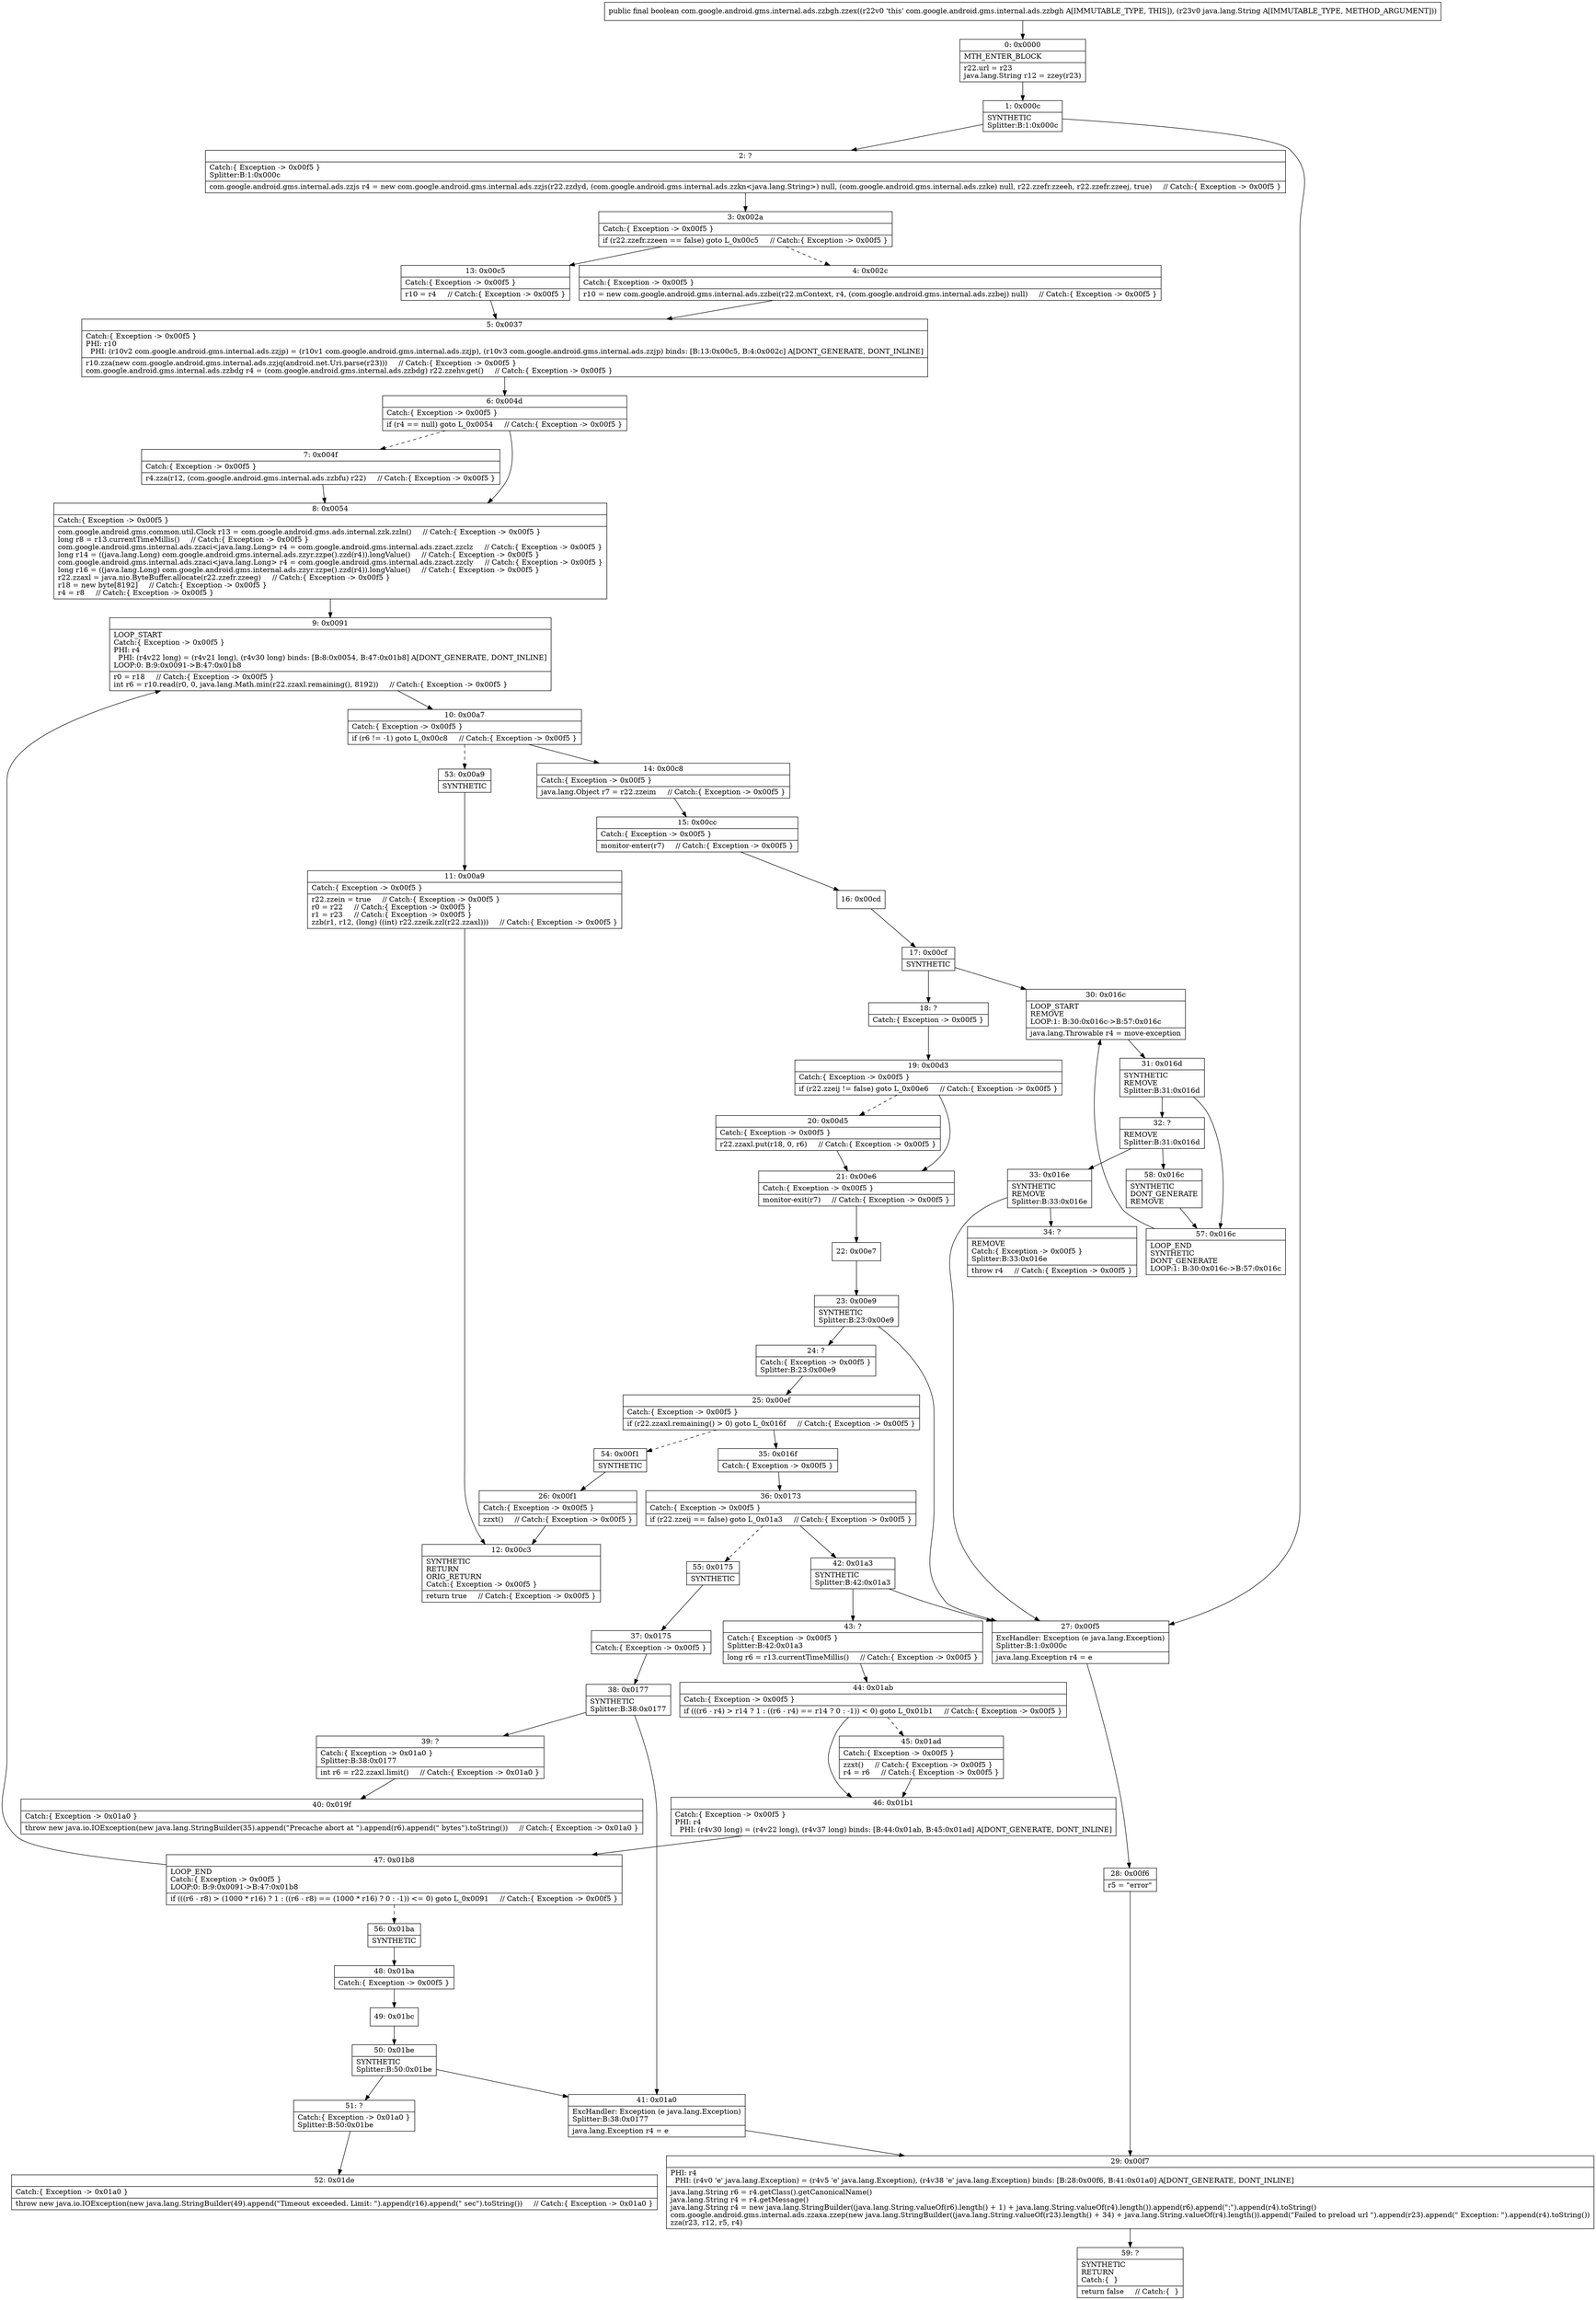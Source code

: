 digraph "CFG forcom.google.android.gms.internal.ads.zzbgh.zzex(Ljava\/lang\/String;)Z" {
Node_0 [shape=record,label="{0\:\ 0x0000|MTH_ENTER_BLOCK\l|r22.url = r23\ljava.lang.String r12 = zzey(r23)\l}"];
Node_1 [shape=record,label="{1\:\ 0x000c|SYNTHETIC\lSplitter:B:1:0x000c\l}"];
Node_2 [shape=record,label="{2\:\ ?|Catch:\{ Exception \-\> 0x00f5 \}\lSplitter:B:1:0x000c\l|com.google.android.gms.internal.ads.zzjs r4 = new com.google.android.gms.internal.ads.zzjs(r22.zzdyd, (com.google.android.gms.internal.ads.zzkn\<java.lang.String\>) null, (com.google.android.gms.internal.ads.zzke) null, r22.zzefr.zzeeh, r22.zzefr.zzeej, true)     \/\/ Catch:\{ Exception \-\> 0x00f5 \}\l}"];
Node_3 [shape=record,label="{3\:\ 0x002a|Catch:\{ Exception \-\> 0x00f5 \}\l|if (r22.zzefr.zzeen == false) goto L_0x00c5     \/\/ Catch:\{ Exception \-\> 0x00f5 \}\l}"];
Node_4 [shape=record,label="{4\:\ 0x002c|Catch:\{ Exception \-\> 0x00f5 \}\l|r10 = new com.google.android.gms.internal.ads.zzbei(r22.mContext, r4, (com.google.android.gms.internal.ads.zzbej) null)     \/\/ Catch:\{ Exception \-\> 0x00f5 \}\l}"];
Node_5 [shape=record,label="{5\:\ 0x0037|Catch:\{ Exception \-\> 0x00f5 \}\lPHI: r10 \l  PHI: (r10v2 com.google.android.gms.internal.ads.zzjp) = (r10v1 com.google.android.gms.internal.ads.zzjp), (r10v3 com.google.android.gms.internal.ads.zzjp) binds: [B:13:0x00c5, B:4:0x002c] A[DONT_GENERATE, DONT_INLINE]\l|r10.zza(new com.google.android.gms.internal.ads.zzjq(android.net.Uri.parse(r23)))     \/\/ Catch:\{ Exception \-\> 0x00f5 \}\lcom.google.android.gms.internal.ads.zzbdg r4 = (com.google.android.gms.internal.ads.zzbdg) r22.zzehv.get()     \/\/ Catch:\{ Exception \-\> 0x00f5 \}\l}"];
Node_6 [shape=record,label="{6\:\ 0x004d|Catch:\{ Exception \-\> 0x00f5 \}\l|if (r4 == null) goto L_0x0054     \/\/ Catch:\{ Exception \-\> 0x00f5 \}\l}"];
Node_7 [shape=record,label="{7\:\ 0x004f|Catch:\{ Exception \-\> 0x00f5 \}\l|r4.zza(r12, (com.google.android.gms.internal.ads.zzbfu) r22)     \/\/ Catch:\{ Exception \-\> 0x00f5 \}\l}"];
Node_8 [shape=record,label="{8\:\ 0x0054|Catch:\{ Exception \-\> 0x00f5 \}\l|com.google.android.gms.common.util.Clock r13 = com.google.android.gms.ads.internal.zzk.zzln()     \/\/ Catch:\{ Exception \-\> 0x00f5 \}\llong r8 = r13.currentTimeMillis()     \/\/ Catch:\{ Exception \-\> 0x00f5 \}\lcom.google.android.gms.internal.ads.zzaci\<java.lang.Long\> r4 = com.google.android.gms.internal.ads.zzact.zzclz     \/\/ Catch:\{ Exception \-\> 0x00f5 \}\llong r14 = ((java.lang.Long) com.google.android.gms.internal.ads.zzyr.zzpe().zzd(r4)).longValue()     \/\/ Catch:\{ Exception \-\> 0x00f5 \}\lcom.google.android.gms.internal.ads.zzaci\<java.lang.Long\> r4 = com.google.android.gms.internal.ads.zzact.zzcly     \/\/ Catch:\{ Exception \-\> 0x00f5 \}\llong r16 = ((java.lang.Long) com.google.android.gms.internal.ads.zzyr.zzpe().zzd(r4)).longValue()     \/\/ Catch:\{ Exception \-\> 0x00f5 \}\lr22.zzaxl = java.nio.ByteBuffer.allocate(r22.zzefr.zzeeg)     \/\/ Catch:\{ Exception \-\> 0x00f5 \}\lr18 = new byte[8192]     \/\/ Catch:\{ Exception \-\> 0x00f5 \}\lr4 = r8     \/\/ Catch:\{ Exception \-\> 0x00f5 \}\l}"];
Node_9 [shape=record,label="{9\:\ 0x0091|LOOP_START\lCatch:\{ Exception \-\> 0x00f5 \}\lPHI: r4 \l  PHI: (r4v22 long) = (r4v21 long), (r4v30 long) binds: [B:8:0x0054, B:47:0x01b8] A[DONT_GENERATE, DONT_INLINE]\lLOOP:0: B:9:0x0091\-\>B:47:0x01b8\l|r0 = r18     \/\/ Catch:\{ Exception \-\> 0x00f5 \}\lint r6 = r10.read(r0, 0, java.lang.Math.min(r22.zzaxl.remaining(), 8192))     \/\/ Catch:\{ Exception \-\> 0x00f5 \}\l}"];
Node_10 [shape=record,label="{10\:\ 0x00a7|Catch:\{ Exception \-\> 0x00f5 \}\l|if (r6 != \-1) goto L_0x00c8     \/\/ Catch:\{ Exception \-\> 0x00f5 \}\l}"];
Node_11 [shape=record,label="{11\:\ 0x00a9|Catch:\{ Exception \-\> 0x00f5 \}\l|r22.zzein = true     \/\/ Catch:\{ Exception \-\> 0x00f5 \}\lr0 = r22     \/\/ Catch:\{ Exception \-\> 0x00f5 \}\lr1 = r23     \/\/ Catch:\{ Exception \-\> 0x00f5 \}\lzzb(r1, r12, (long) ((int) r22.zzeik.zzl(r22.zzaxl)))     \/\/ Catch:\{ Exception \-\> 0x00f5 \}\l}"];
Node_12 [shape=record,label="{12\:\ 0x00c3|SYNTHETIC\lRETURN\lORIG_RETURN\lCatch:\{ Exception \-\> 0x00f5 \}\l|return true     \/\/ Catch:\{ Exception \-\> 0x00f5 \}\l}"];
Node_13 [shape=record,label="{13\:\ 0x00c5|Catch:\{ Exception \-\> 0x00f5 \}\l|r10 = r4     \/\/ Catch:\{ Exception \-\> 0x00f5 \}\l}"];
Node_14 [shape=record,label="{14\:\ 0x00c8|Catch:\{ Exception \-\> 0x00f5 \}\l|java.lang.Object r7 = r22.zzeim     \/\/ Catch:\{ Exception \-\> 0x00f5 \}\l}"];
Node_15 [shape=record,label="{15\:\ 0x00cc|Catch:\{ Exception \-\> 0x00f5 \}\l|monitor\-enter(r7)     \/\/ Catch:\{ Exception \-\> 0x00f5 \}\l}"];
Node_16 [shape=record,label="{16\:\ 0x00cd}"];
Node_17 [shape=record,label="{17\:\ 0x00cf|SYNTHETIC\l}"];
Node_18 [shape=record,label="{18\:\ ?|Catch:\{ Exception \-\> 0x00f5 \}\l}"];
Node_19 [shape=record,label="{19\:\ 0x00d3|Catch:\{ Exception \-\> 0x00f5 \}\l|if (r22.zzeij != false) goto L_0x00e6     \/\/ Catch:\{ Exception \-\> 0x00f5 \}\l}"];
Node_20 [shape=record,label="{20\:\ 0x00d5|Catch:\{ Exception \-\> 0x00f5 \}\l|r22.zzaxl.put(r18, 0, r6)     \/\/ Catch:\{ Exception \-\> 0x00f5 \}\l}"];
Node_21 [shape=record,label="{21\:\ 0x00e6|Catch:\{ Exception \-\> 0x00f5 \}\l|monitor\-exit(r7)     \/\/ Catch:\{ Exception \-\> 0x00f5 \}\l}"];
Node_22 [shape=record,label="{22\:\ 0x00e7}"];
Node_23 [shape=record,label="{23\:\ 0x00e9|SYNTHETIC\lSplitter:B:23:0x00e9\l}"];
Node_24 [shape=record,label="{24\:\ ?|Catch:\{ Exception \-\> 0x00f5 \}\lSplitter:B:23:0x00e9\l}"];
Node_25 [shape=record,label="{25\:\ 0x00ef|Catch:\{ Exception \-\> 0x00f5 \}\l|if (r22.zzaxl.remaining() \> 0) goto L_0x016f     \/\/ Catch:\{ Exception \-\> 0x00f5 \}\l}"];
Node_26 [shape=record,label="{26\:\ 0x00f1|Catch:\{ Exception \-\> 0x00f5 \}\l|zzxt()     \/\/ Catch:\{ Exception \-\> 0x00f5 \}\l}"];
Node_27 [shape=record,label="{27\:\ 0x00f5|ExcHandler: Exception (e java.lang.Exception)\lSplitter:B:1:0x000c\l|java.lang.Exception r4 = e\l}"];
Node_28 [shape=record,label="{28\:\ 0x00f6|r5 = \"error\"\l}"];
Node_29 [shape=record,label="{29\:\ 0x00f7|PHI: r4 \l  PHI: (r4v0 'e' java.lang.Exception) = (r4v5 'e' java.lang.Exception), (r4v38 'e' java.lang.Exception) binds: [B:28:0x00f6, B:41:0x01a0] A[DONT_GENERATE, DONT_INLINE]\l|java.lang.String r6 = r4.getClass().getCanonicalName()\ljava.lang.String r4 = r4.getMessage()\ljava.lang.String r4 = new java.lang.StringBuilder((java.lang.String.valueOf(r6).length() + 1) + java.lang.String.valueOf(r4).length()).append(r6).append(\":\").append(r4).toString()\lcom.google.android.gms.internal.ads.zzaxa.zzep(new java.lang.StringBuilder((java.lang.String.valueOf(r23).length() + 34) + java.lang.String.valueOf(r4).length()).append(\"Failed to preload url \").append(r23).append(\" Exception: \").append(r4).toString())\lzza(r23, r12, r5, r4)\l}"];
Node_30 [shape=record,label="{30\:\ 0x016c|LOOP_START\lREMOVE\lLOOP:1: B:30:0x016c\-\>B:57:0x016c\l|java.lang.Throwable r4 = move\-exception\l}"];
Node_31 [shape=record,label="{31\:\ 0x016d|SYNTHETIC\lREMOVE\lSplitter:B:31:0x016d\l}"];
Node_32 [shape=record,label="{32\:\ ?|REMOVE\lSplitter:B:31:0x016d\l}"];
Node_33 [shape=record,label="{33\:\ 0x016e|SYNTHETIC\lREMOVE\lSplitter:B:33:0x016e\l}"];
Node_34 [shape=record,label="{34\:\ ?|REMOVE\lCatch:\{ Exception \-\> 0x00f5 \}\lSplitter:B:33:0x016e\l|throw r4     \/\/ Catch:\{ Exception \-\> 0x00f5 \}\l}"];
Node_35 [shape=record,label="{35\:\ 0x016f|Catch:\{ Exception \-\> 0x00f5 \}\l}"];
Node_36 [shape=record,label="{36\:\ 0x0173|Catch:\{ Exception \-\> 0x00f5 \}\l|if (r22.zzeij == false) goto L_0x01a3     \/\/ Catch:\{ Exception \-\> 0x00f5 \}\l}"];
Node_37 [shape=record,label="{37\:\ 0x0175|Catch:\{ Exception \-\> 0x00f5 \}\l}"];
Node_38 [shape=record,label="{38\:\ 0x0177|SYNTHETIC\lSplitter:B:38:0x0177\l}"];
Node_39 [shape=record,label="{39\:\ ?|Catch:\{ Exception \-\> 0x01a0 \}\lSplitter:B:38:0x0177\l|int r6 = r22.zzaxl.limit()     \/\/ Catch:\{ Exception \-\> 0x01a0 \}\l}"];
Node_40 [shape=record,label="{40\:\ 0x019f|Catch:\{ Exception \-\> 0x01a0 \}\l|throw new java.io.IOException(new java.lang.StringBuilder(35).append(\"Precache abort at \").append(r6).append(\" bytes\").toString())     \/\/ Catch:\{ Exception \-\> 0x01a0 \}\l}"];
Node_41 [shape=record,label="{41\:\ 0x01a0|ExcHandler: Exception (e java.lang.Exception)\lSplitter:B:38:0x0177\l|java.lang.Exception r4 = e\l}"];
Node_42 [shape=record,label="{42\:\ 0x01a3|SYNTHETIC\lSplitter:B:42:0x01a3\l}"];
Node_43 [shape=record,label="{43\:\ ?|Catch:\{ Exception \-\> 0x00f5 \}\lSplitter:B:42:0x01a3\l|long r6 = r13.currentTimeMillis()     \/\/ Catch:\{ Exception \-\> 0x00f5 \}\l}"];
Node_44 [shape=record,label="{44\:\ 0x01ab|Catch:\{ Exception \-\> 0x00f5 \}\l|if (((r6 \- r4) \> r14 ? 1 : ((r6 \- r4) == r14 ? 0 : \-1)) \< 0) goto L_0x01b1     \/\/ Catch:\{ Exception \-\> 0x00f5 \}\l}"];
Node_45 [shape=record,label="{45\:\ 0x01ad|Catch:\{ Exception \-\> 0x00f5 \}\l|zzxt()     \/\/ Catch:\{ Exception \-\> 0x00f5 \}\lr4 = r6     \/\/ Catch:\{ Exception \-\> 0x00f5 \}\l}"];
Node_46 [shape=record,label="{46\:\ 0x01b1|Catch:\{ Exception \-\> 0x00f5 \}\lPHI: r4 \l  PHI: (r4v30 long) = (r4v22 long), (r4v37 long) binds: [B:44:0x01ab, B:45:0x01ad] A[DONT_GENERATE, DONT_INLINE]\l}"];
Node_47 [shape=record,label="{47\:\ 0x01b8|LOOP_END\lCatch:\{ Exception \-\> 0x00f5 \}\lLOOP:0: B:9:0x0091\-\>B:47:0x01b8\l|if (((r6 \- r8) \> (1000 * r16) ? 1 : ((r6 \- r8) == (1000 * r16) ? 0 : \-1)) \<= 0) goto L_0x0091     \/\/ Catch:\{ Exception \-\> 0x00f5 \}\l}"];
Node_48 [shape=record,label="{48\:\ 0x01ba|Catch:\{ Exception \-\> 0x00f5 \}\l}"];
Node_49 [shape=record,label="{49\:\ 0x01bc}"];
Node_50 [shape=record,label="{50\:\ 0x01be|SYNTHETIC\lSplitter:B:50:0x01be\l}"];
Node_51 [shape=record,label="{51\:\ ?|Catch:\{ Exception \-\> 0x01a0 \}\lSplitter:B:50:0x01be\l}"];
Node_52 [shape=record,label="{52\:\ 0x01de|Catch:\{ Exception \-\> 0x01a0 \}\l|throw new java.io.IOException(new java.lang.StringBuilder(49).append(\"Timeout exceeded. Limit: \").append(r16).append(\" sec\").toString())     \/\/ Catch:\{ Exception \-\> 0x01a0 \}\l}"];
Node_53 [shape=record,label="{53\:\ 0x00a9|SYNTHETIC\l}"];
Node_54 [shape=record,label="{54\:\ 0x00f1|SYNTHETIC\l}"];
Node_55 [shape=record,label="{55\:\ 0x0175|SYNTHETIC\l}"];
Node_56 [shape=record,label="{56\:\ 0x01ba|SYNTHETIC\l}"];
Node_57 [shape=record,label="{57\:\ 0x016c|LOOP_END\lSYNTHETIC\lDONT_GENERATE\lLOOP:1: B:30:0x016c\-\>B:57:0x016c\l}"];
Node_58 [shape=record,label="{58\:\ 0x016c|SYNTHETIC\lDONT_GENERATE\lREMOVE\l}"];
Node_59 [shape=record,label="{59\:\ ?|SYNTHETIC\lRETURN\lCatch:\{  \}\l|return false     \/\/ Catch:\{  \}\l}"];
MethodNode[shape=record,label="{public final boolean com.google.android.gms.internal.ads.zzbgh.zzex((r22v0 'this' com.google.android.gms.internal.ads.zzbgh A[IMMUTABLE_TYPE, THIS]), (r23v0 java.lang.String A[IMMUTABLE_TYPE, METHOD_ARGUMENT])) }"];
MethodNode -> Node_0;
Node_0 -> Node_1;
Node_1 -> Node_2;
Node_1 -> Node_27;
Node_2 -> Node_3;
Node_3 -> Node_4[style=dashed];
Node_3 -> Node_13;
Node_4 -> Node_5;
Node_5 -> Node_6;
Node_6 -> Node_7[style=dashed];
Node_6 -> Node_8;
Node_7 -> Node_8;
Node_8 -> Node_9;
Node_9 -> Node_10;
Node_10 -> Node_14;
Node_10 -> Node_53[style=dashed];
Node_11 -> Node_12;
Node_13 -> Node_5;
Node_14 -> Node_15;
Node_15 -> Node_16;
Node_16 -> Node_17;
Node_17 -> Node_18;
Node_17 -> Node_30;
Node_18 -> Node_19;
Node_19 -> Node_20[style=dashed];
Node_19 -> Node_21;
Node_20 -> Node_21;
Node_21 -> Node_22;
Node_22 -> Node_23;
Node_23 -> Node_24;
Node_23 -> Node_27;
Node_24 -> Node_25;
Node_25 -> Node_35;
Node_25 -> Node_54[style=dashed];
Node_26 -> Node_12;
Node_27 -> Node_28;
Node_28 -> Node_29;
Node_29 -> Node_59;
Node_30 -> Node_31;
Node_31 -> Node_32;
Node_31 -> Node_57;
Node_32 -> Node_33;
Node_32 -> Node_58;
Node_33 -> Node_34;
Node_33 -> Node_27;
Node_35 -> Node_36;
Node_36 -> Node_42;
Node_36 -> Node_55[style=dashed];
Node_37 -> Node_38;
Node_38 -> Node_39;
Node_38 -> Node_41;
Node_39 -> Node_40;
Node_41 -> Node_29;
Node_42 -> Node_43;
Node_42 -> Node_27;
Node_43 -> Node_44;
Node_44 -> Node_45[style=dashed];
Node_44 -> Node_46;
Node_45 -> Node_46;
Node_46 -> Node_47;
Node_47 -> Node_9;
Node_47 -> Node_56[style=dashed];
Node_48 -> Node_49;
Node_49 -> Node_50;
Node_50 -> Node_51;
Node_50 -> Node_41;
Node_51 -> Node_52;
Node_53 -> Node_11;
Node_54 -> Node_26;
Node_55 -> Node_37;
Node_56 -> Node_48;
Node_57 -> Node_30;
Node_58 -> Node_57;
}

